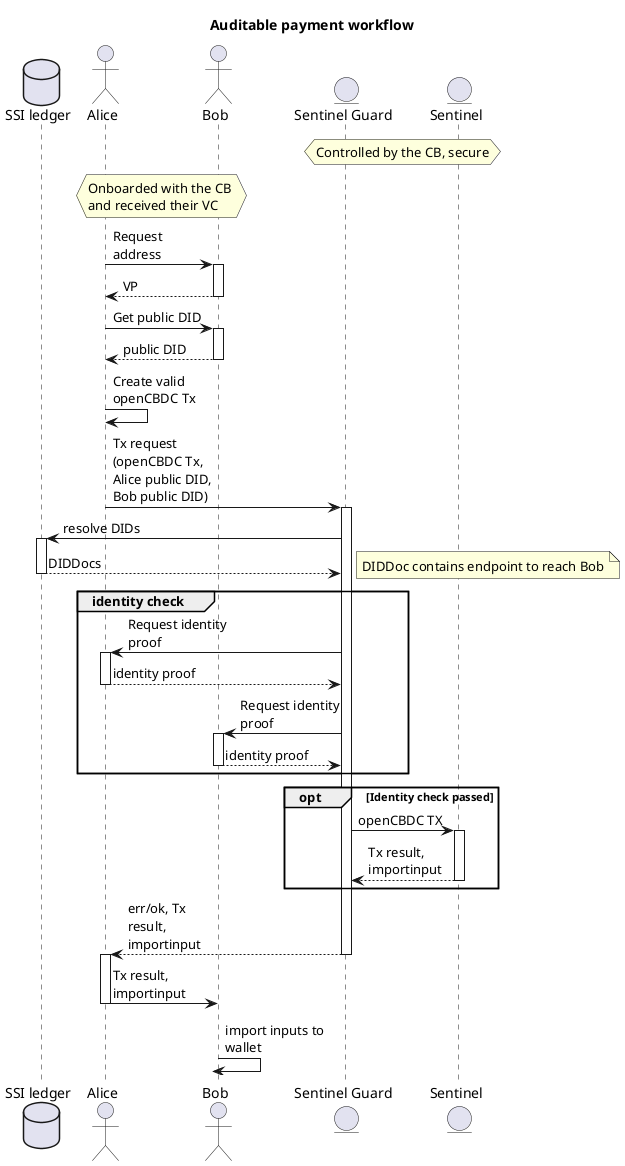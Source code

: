 @startuml seq auditable payment
title Auditable payment workflow 

skinparam MaxMessageSize 100

database "SSI ledger" as SSI
actor "Alice" as A
actor "Bob" as B
'entity "Central Bank" as CB
'entity "Government" as G
entity "Sentinel Guard" as SG
entity "Sentinel" as S
' entity "openCBDC TxP" as TxP

hnote over SG, S
    Controlled by the CB, secure
end note 
hnote over A, B
    Onboarded with the CB 
    and received their VC
end note 

A -> B ++ : Request address
return VP

A -> B ++: Get public DID 
return public DID 





A -> A: Create valid openCBDC Tx
' note left :see Tx class uml

autoactivate on 
' note left
' KYC check
' --OR--
' DigiCash-like 
' No smurfing
' Speed of money check
' end note 
' alt KYC check
A -> SG: Tx request (openCBDC Tx, Alice public DID, Bob public DID)
SG -> SSI ++: resolve DIDs 
return DIDDocs
note right: DIDDoc contains endpoint to reach Bob
group identity check 
SG -> A : Request identity proof
return identity proof
SG -> B : Request identity proof
return identity proof
' end 
end 
opt Identity check passed 
SG -> S: openCBDC TX
return Tx result, importinput
end 
return err/ok, Tx result, importinput
activate A 
A -> B --: Tx result, importinput
B -> B -- : import inputs to wallet 
' newpage openCBDC transaction
' opt tx valid 
'     SG -> S : send in tx to payment processor
'     S -> S : Transaction local validation 
'     deactivate S
'     note left 
'     Which keys do we
'     use as encumberance?
'     ---
'     The ones in the DIDDoc
'     end note 
'     S -> TxP : process Tx
'     return Tx processed
'     return Tx result
' end 
' opt tx success 
' alt Auditable
' autoactivate off
' SG -> B:  transaction result
' ' else DigiCash-like
' ' SG -> B: Transaction result, sig{{from_address,amount},timestamp}, sig{{to_address, amount},timestamp}
' ' B -> A : sig{{from_address, amount}, timestamp}
' ' A -> SG : req hash update(proof,hash)
' ' B -> SG : req hash update(proof,hash)
' end
' end
@enduml